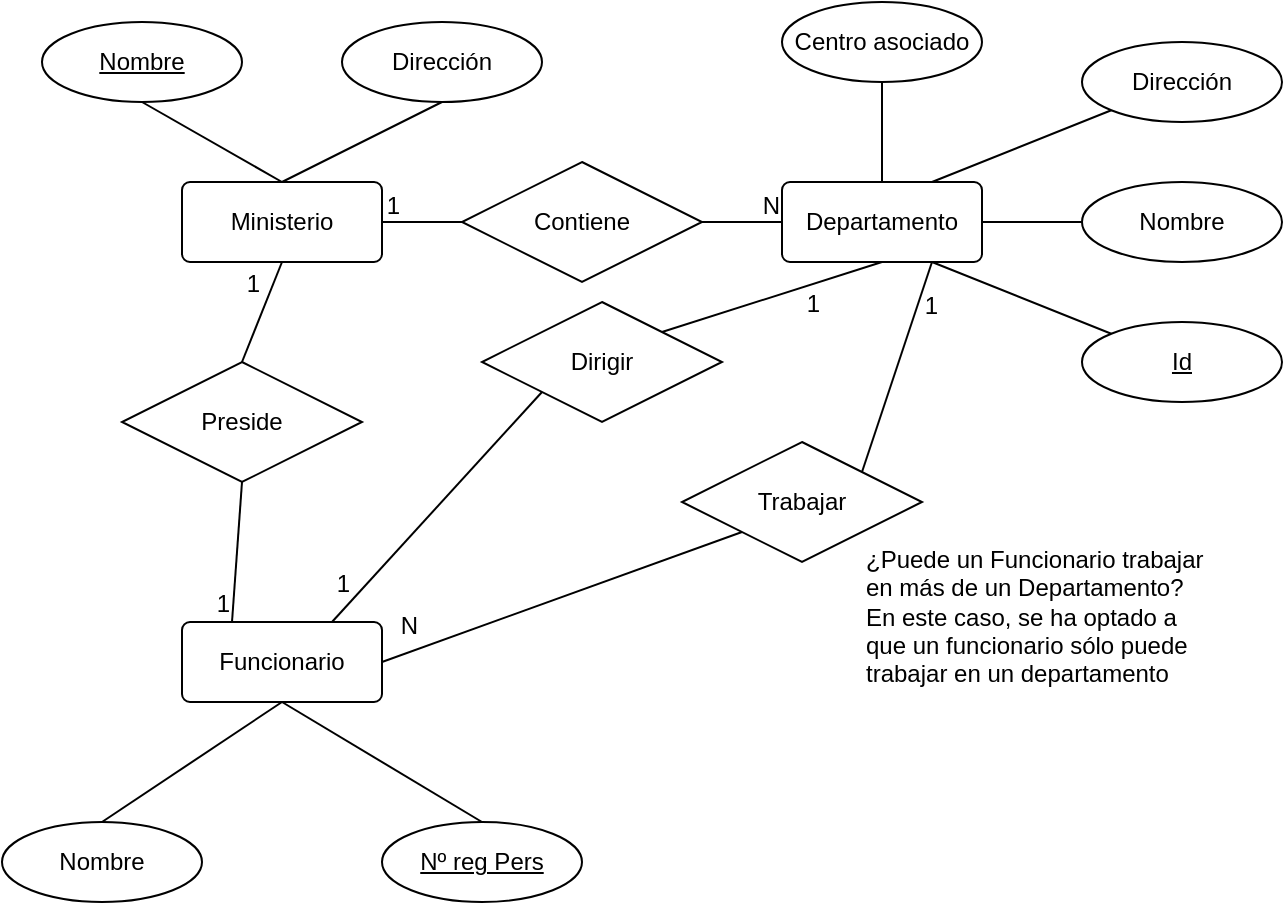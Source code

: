 <mxfile version="26.0.13">
  <diagram name="Página-1" id="EdWMGJVNeP8x9tiHehg7">
    <mxGraphModel dx="1307" dy="750" grid="1" gridSize="10" guides="1" tooltips="1" connect="1" arrows="1" fold="1" page="1" pageScale="1" pageWidth="827" pageHeight="1169" math="0" shadow="0">
      <root>
        <mxCell id="0" />
        <mxCell id="1" parent="0" />
        <mxCell id="1iLKiMqir0a8J1QAEgLv-1" value="Ministerio" style="rounded=1;arcSize=10;whiteSpace=wrap;html=1;align=center;" vertex="1" parent="1">
          <mxGeometry x="260" y="340" width="100" height="40" as="geometry" />
        </mxCell>
        <mxCell id="1iLKiMqir0a8J1QAEgLv-2" value="Departamento" style="rounded=1;arcSize=10;whiteSpace=wrap;html=1;align=center;" vertex="1" parent="1">
          <mxGeometry x="560" y="340" width="100" height="40" as="geometry" />
        </mxCell>
        <mxCell id="1iLKiMqir0a8J1QAEgLv-3" value="Funcionario" style="rounded=1;arcSize=10;whiteSpace=wrap;html=1;align=center;" vertex="1" parent="1">
          <mxGeometry x="260" y="560" width="100" height="40" as="geometry" />
        </mxCell>
        <mxCell id="1iLKiMqir0a8J1QAEgLv-4" value="Nombre" style="ellipse;whiteSpace=wrap;html=1;align=center;" vertex="1" parent="1">
          <mxGeometry x="170" y="660" width="100" height="40" as="geometry" />
        </mxCell>
        <mxCell id="1iLKiMqir0a8J1QAEgLv-5" value="Nº reg Pers" style="ellipse;whiteSpace=wrap;html=1;align=center;fontStyle=4;" vertex="1" parent="1">
          <mxGeometry x="360" y="660" width="100" height="40" as="geometry" />
        </mxCell>
        <mxCell id="1iLKiMqir0a8J1QAEgLv-7" value="" style="endArrow=none;html=1;rounded=0;entryX=0.5;entryY=1;entryDx=0;entryDy=0;exitX=0.5;exitY=0;exitDx=0;exitDy=0;" edge="1" parent="1" source="1iLKiMqir0a8J1QAEgLv-4" target="1iLKiMqir0a8J1QAEgLv-3">
          <mxGeometry relative="1" as="geometry">
            <mxPoint x="100" y="570" as="sourcePoint" />
            <mxPoint x="260" y="570" as="targetPoint" />
          </mxGeometry>
        </mxCell>
        <mxCell id="1iLKiMqir0a8J1QAEgLv-8" value="" style="endArrow=none;html=1;rounded=0;entryX=0.5;entryY=1;entryDx=0;entryDy=0;exitX=0.5;exitY=0;exitDx=0;exitDy=0;" edge="1" parent="1" source="1iLKiMqir0a8J1QAEgLv-5" target="1iLKiMqir0a8J1QAEgLv-3">
          <mxGeometry relative="1" as="geometry">
            <mxPoint x="290" y="630" as="sourcePoint" />
            <mxPoint x="374" y="580" as="targetPoint" />
          </mxGeometry>
        </mxCell>
        <mxCell id="1iLKiMqir0a8J1QAEgLv-9" value="Dirigir" style="shape=rhombus;perimeter=rhombusPerimeter;whiteSpace=wrap;html=1;align=center;" vertex="1" parent="1">
          <mxGeometry x="410" y="400" width="120" height="60" as="geometry" />
        </mxCell>
        <mxCell id="1iLKiMqir0a8J1QAEgLv-10" value="Nombre" style="ellipse;whiteSpace=wrap;html=1;align=center;fontStyle=4;" vertex="1" parent="1">
          <mxGeometry x="190" y="260" width="100" height="40" as="geometry" />
        </mxCell>
        <mxCell id="1iLKiMqir0a8J1QAEgLv-15" value="Dirección" style="ellipse;whiteSpace=wrap;html=1;align=center;" vertex="1" parent="1">
          <mxGeometry x="340" y="260" width="100" height="40" as="geometry" />
        </mxCell>
        <mxCell id="1iLKiMqir0a8J1QAEgLv-16" value="" style="endArrow=none;html=1;rounded=0;entryX=0.5;entryY=0;entryDx=0;entryDy=0;exitX=0.5;exitY=1;exitDx=0;exitDy=0;" edge="1" parent="1" source="1iLKiMqir0a8J1QAEgLv-10" target="1iLKiMqir0a8J1QAEgLv-1">
          <mxGeometry relative="1" as="geometry">
            <mxPoint x="154" y="390" as="sourcePoint" />
            <mxPoint x="314" y="390" as="targetPoint" />
          </mxGeometry>
        </mxCell>
        <mxCell id="1iLKiMqir0a8J1QAEgLv-17" value="" style="endArrow=none;html=1;rounded=0;entryX=0.5;entryY=1;entryDx=0;entryDy=0;exitX=0.5;exitY=0;exitDx=0;exitDy=0;" edge="1" parent="1" source="1iLKiMqir0a8J1QAEgLv-1" target="1iLKiMqir0a8J1QAEgLv-15">
          <mxGeometry relative="1" as="geometry">
            <mxPoint x="377" y="290" as="sourcePoint" />
            <mxPoint x="451" y="330" as="targetPoint" />
          </mxGeometry>
        </mxCell>
        <mxCell id="1iLKiMqir0a8J1QAEgLv-18" value="Centro asociado" style="ellipse;whiteSpace=wrap;html=1;align=center;" vertex="1" parent="1">
          <mxGeometry x="560" y="250" width="100" height="40" as="geometry" />
        </mxCell>
        <mxCell id="1iLKiMqir0a8J1QAEgLv-19" value="Dirección" style="ellipse;whiteSpace=wrap;html=1;align=center;" vertex="1" parent="1">
          <mxGeometry x="710" y="270" width="100" height="40" as="geometry" />
        </mxCell>
        <mxCell id="1iLKiMqir0a8J1QAEgLv-21" value="Id" style="ellipse;whiteSpace=wrap;html=1;align=center;fontStyle=4;" vertex="1" parent="1">
          <mxGeometry x="710" y="410" width="100" height="40" as="geometry" />
        </mxCell>
        <mxCell id="1iLKiMqir0a8J1QAEgLv-22" value="" style="endArrow=none;html=1;rounded=0;entryX=0.5;entryY=1;entryDx=0;entryDy=0;exitX=0.5;exitY=0;exitDx=0;exitDy=0;" edge="1" parent="1" source="1iLKiMqir0a8J1QAEgLv-2" target="1iLKiMqir0a8J1QAEgLv-18">
          <mxGeometry relative="1" as="geometry">
            <mxPoint x="480" y="390" as="sourcePoint" />
            <mxPoint x="640" y="390" as="targetPoint" />
          </mxGeometry>
        </mxCell>
        <mxCell id="1iLKiMqir0a8J1QAEgLv-23" value="" style="endArrow=none;html=1;rounded=0;entryX=0;entryY=1;entryDx=0;entryDy=0;exitX=0.75;exitY=0;exitDx=0;exitDy=0;" edge="1" parent="1" source="1iLKiMqir0a8J1QAEgLv-2" target="1iLKiMqir0a8J1QAEgLv-19">
          <mxGeometry relative="1" as="geometry">
            <mxPoint x="480" y="390" as="sourcePoint" />
            <mxPoint x="640" y="390" as="targetPoint" />
          </mxGeometry>
        </mxCell>
        <mxCell id="1iLKiMqir0a8J1QAEgLv-24" value="" style="endArrow=none;html=1;rounded=0;entryX=0;entryY=0;entryDx=0;entryDy=0;exitX=0.75;exitY=1;exitDx=0;exitDy=0;" edge="1" parent="1" source="1iLKiMqir0a8J1QAEgLv-2" target="1iLKiMqir0a8J1QAEgLv-21">
          <mxGeometry relative="1" as="geometry">
            <mxPoint x="480" y="390" as="sourcePoint" />
            <mxPoint x="640" y="390" as="targetPoint" />
          </mxGeometry>
        </mxCell>
        <mxCell id="1iLKiMqir0a8J1QAEgLv-26" value="Contiene" style="shape=rhombus;perimeter=rhombusPerimeter;whiteSpace=wrap;html=1;align=center;" vertex="1" parent="1">
          <mxGeometry x="400" y="330" width="120" height="60" as="geometry" />
        </mxCell>
        <mxCell id="1iLKiMqir0a8J1QAEgLv-27" value="" style="endArrow=none;html=1;rounded=0;entryX=0;entryY=0.5;entryDx=0;entryDy=0;exitX=1;exitY=0.5;exitDx=0;exitDy=0;" edge="1" parent="1" source="1iLKiMqir0a8J1QAEgLv-26" target="1iLKiMqir0a8J1QAEgLv-2">
          <mxGeometry relative="1" as="geometry">
            <mxPoint x="480" y="390" as="sourcePoint" />
            <mxPoint x="640" y="390" as="targetPoint" />
          </mxGeometry>
        </mxCell>
        <mxCell id="1iLKiMqir0a8J1QAEgLv-28" value="N" style="resizable=0;html=1;whiteSpace=wrap;align=right;verticalAlign=bottom;" connectable="0" vertex="1" parent="1iLKiMqir0a8J1QAEgLv-27">
          <mxGeometry x="1" relative="1" as="geometry" />
        </mxCell>
        <mxCell id="1iLKiMqir0a8J1QAEgLv-29" value="" style="endArrow=none;html=1;rounded=0;entryX=1;entryY=0.5;entryDx=0;entryDy=0;exitX=0;exitY=0.5;exitDx=0;exitDy=0;" edge="1" parent="1" source="1iLKiMqir0a8J1QAEgLv-26" target="1iLKiMqir0a8J1QAEgLv-1">
          <mxGeometry relative="1" as="geometry">
            <mxPoint x="480" y="390" as="sourcePoint" />
            <mxPoint x="410" y="400" as="targetPoint" />
          </mxGeometry>
        </mxCell>
        <mxCell id="1iLKiMqir0a8J1QAEgLv-30" value="1" style="resizable=0;html=1;whiteSpace=wrap;align=right;verticalAlign=bottom;" connectable="0" vertex="1" parent="1iLKiMqir0a8J1QAEgLv-29">
          <mxGeometry x="1" relative="1" as="geometry">
            <mxPoint x="10" as="offset" />
          </mxGeometry>
        </mxCell>
        <mxCell id="1iLKiMqir0a8J1QAEgLv-31" value="Nombre" style="ellipse;whiteSpace=wrap;html=1;align=center;" vertex="1" parent="1">
          <mxGeometry x="710" y="340" width="100" height="40" as="geometry" />
        </mxCell>
        <mxCell id="1iLKiMqir0a8J1QAEgLv-32" value="" style="endArrow=none;html=1;rounded=0;entryX=0;entryY=0.5;entryDx=0;entryDy=0;exitX=1;exitY=0.5;exitDx=0;exitDy=0;" edge="1" parent="1" source="1iLKiMqir0a8J1QAEgLv-2" target="1iLKiMqir0a8J1QAEgLv-31">
          <mxGeometry relative="1" as="geometry">
            <mxPoint x="480" y="390" as="sourcePoint" />
            <mxPoint x="640" y="390" as="targetPoint" />
          </mxGeometry>
        </mxCell>
        <mxCell id="1iLKiMqir0a8J1QAEgLv-33" value="" style="endArrow=none;html=1;rounded=0;entryX=0.5;entryY=1;entryDx=0;entryDy=0;exitX=1;exitY=0;exitDx=0;exitDy=0;" edge="1" parent="1" source="1iLKiMqir0a8J1QAEgLv-9" target="1iLKiMqir0a8J1QAEgLv-2">
          <mxGeometry relative="1" as="geometry">
            <mxPoint x="480" y="390" as="sourcePoint" />
            <mxPoint x="640" y="390" as="targetPoint" />
          </mxGeometry>
        </mxCell>
        <mxCell id="1iLKiMqir0a8J1QAEgLv-34" value="1" style="resizable=0;html=1;whiteSpace=wrap;align=right;verticalAlign=bottom;" connectable="0" vertex="1" parent="1iLKiMqir0a8J1QAEgLv-33">
          <mxGeometry x="1" relative="1" as="geometry">
            <mxPoint x="-30" y="30" as="offset" />
          </mxGeometry>
        </mxCell>
        <mxCell id="1iLKiMqir0a8J1QAEgLv-39" value="" style="endArrow=none;html=1;rounded=0;exitX=0;exitY=1;exitDx=0;exitDy=0;entryX=0.75;entryY=0;entryDx=0;entryDy=0;" edge="1" parent="1" source="1iLKiMqir0a8J1QAEgLv-9" target="1iLKiMqir0a8J1QAEgLv-3">
          <mxGeometry relative="1" as="geometry">
            <mxPoint x="254" y="500" as="sourcePoint" />
            <mxPoint x="414" y="500" as="targetPoint" />
          </mxGeometry>
        </mxCell>
        <mxCell id="1iLKiMqir0a8J1QAEgLv-40" value="1" style="resizable=0;html=1;whiteSpace=wrap;align=right;verticalAlign=bottom;" connectable="0" vertex="1" parent="1iLKiMqir0a8J1QAEgLv-39">
          <mxGeometry x="1" relative="1" as="geometry">
            <mxPoint x="10" y="-10" as="offset" />
          </mxGeometry>
        </mxCell>
        <mxCell id="1iLKiMqir0a8J1QAEgLv-41" value="Trabajar" style="shape=rhombus;perimeter=rhombusPerimeter;whiteSpace=wrap;html=1;align=center;" vertex="1" parent="1">
          <mxGeometry x="510" y="470" width="120" height="60" as="geometry" />
        </mxCell>
        <mxCell id="1iLKiMqir0a8J1QAEgLv-42" value="" style="endArrow=none;html=1;rounded=0;entryX=0.75;entryY=1;entryDx=0;entryDy=0;exitX=1;exitY=0;exitDx=0;exitDy=0;" edge="1" parent="1" source="1iLKiMqir0a8J1QAEgLv-41" target="1iLKiMqir0a8J1QAEgLv-2">
          <mxGeometry relative="1" as="geometry">
            <mxPoint x="500" y="520" as="sourcePoint" />
            <mxPoint x="625" y="420" as="targetPoint" />
          </mxGeometry>
        </mxCell>
        <mxCell id="1iLKiMqir0a8J1QAEgLv-43" value="1" style="resizable=0;html=1;whiteSpace=wrap;align=right;verticalAlign=bottom;" connectable="0" vertex="1" parent="1iLKiMqir0a8J1QAEgLv-42">
          <mxGeometry x="1" relative="1" as="geometry">
            <mxPoint x="5" y="30" as="offset" />
          </mxGeometry>
        </mxCell>
        <mxCell id="1iLKiMqir0a8J1QAEgLv-44" value="" style="endArrow=none;html=1;rounded=0;exitX=0;exitY=1;exitDx=0;exitDy=0;entryX=1;entryY=0.5;entryDx=0;entryDy=0;" edge="1" parent="1" source="1iLKiMqir0a8J1QAEgLv-41" target="1iLKiMqir0a8J1QAEgLv-3">
          <mxGeometry relative="1" as="geometry">
            <mxPoint x="420" y="610" as="sourcePoint" />
            <mxPoint x="580" y="610" as="targetPoint" />
          </mxGeometry>
        </mxCell>
        <mxCell id="1iLKiMqir0a8J1QAEgLv-45" value="N" style="resizable=0;html=1;whiteSpace=wrap;align=right;verticalAlign=bottom;" connectable="0" vertex="1" parent="1iLKiMqir0a8J1QAEgLv-44">
          <mxGeometry x="1" relative="1" as="geometry">
            <mxPoint x="20" y="-10" as="offset" />
          </mxGeometry>
        </mxCell>
        <mxCell id="1iLKiMqir0a8J1QAEgLv-46" value="Preside" style="shape=rhombus;perimeter=rhombusPerimeter;whiteSpace=wrap;html=1;align=center;" vertex="1" parent="1">
          <mxGeometry x="230" y="430" width="120" height="60" as="geometry" />
        </mxCell>
        <mxCell id="1iLKiMqir0a8J1QAEgLv-47" value="" style="endArrow=none;html=1;rounded=0;entryX=0.5;entryY=1;entryDx=0;entryDy=0;exitX=0.5;exitY=0;exitDx=0;exitDy=0;" edge="1" parent="1" source="1iLKiMqir0a8J1QAEgLv-46" target="1iLKiMqir0a8J1QAEgLv-1">
          <mxGeometry relative="1" as="geometry">
            <mxPoint x="70" y="459" as="sourcePoint" />
            <mxPoint x="230" y="459" as="targetPoint" />
          </mxGeometry>
        </mxCell>
        <mxCell id="1iLKiMqir0a8J1QAEgLv-48" value="1" style="resizable=0;html=1;whiteSpace=wrap;align=right;verticalAlign=bottom;" connectable="0" vertex="1" parent="1iLKiMqir0a8J1QAEgLv-47">
          <mxGeometry x="1" relative="1" as="geometry">
            <mxPoint x="-10" y="20" as="offset" />
          </mxGeometry>
        </mxCell>
        <mxCell id="1iLKiMqir0a8J1QAEgLv-49" value="" style="endArrow=none;html=1;rounded=0;entryX=0.25;entryY=0;entryDx=0;entryDy=0;exitX=0.5;exitY=1;exitDx=0;exitDy=0;" edge="1" parent="1" source="1iLKiMqir0a8J1QAEgLv-46" target="1iLKiMqir0a8J1QAEgLv-3">
          <mxGeometry relative="1" as="geometry">
            <mxPoint x="90" y="510" as="sourcePoint" />
            <mxPoint x="250" y="510" as="targetPoint" />
          </mxGeometry>
        </mxCell>
        <mxCell id="1iLKiMqir0a8J1QAEgLv-50" value="1" style="resizable=0;html=1;whiteSpace=wrap;align=right;verticalAlign=bottom;" connectable="0" vertex="1" parent="1iLKiMqir0a8J1QAEgLv-49">
          <mxGeometry x="1" relative="1" as="geometry" />
        </mxCell>
        <mxCell id="1iLKiMqir0a8J1QAEgLv-54" value="&lt;h1 style=&quot;margin-top: 0px;&quot;&gt;&lt;br&gt;&lt;/h1&gt;&lt;div&gt;¿Puede un Funcionario trabajar en más de un Departamento?&amp;nbsp;&lt;/div&gt;&lt;div&gt;En este caso, se ha optado a que un funcionario sólo puede trabajar en un departamento&lt;/div&gt;" style="text;html=1;whiteSpace=wrap;overflow=hidden;rounded=0;" vertex="1" parent="1">
          <mxGeometry x="600" y="470" width="180" height="120" as="geometry" />
        </mxCell>
      </root>
    </mxGraphModel>
  </diagram>
</mxfile>
